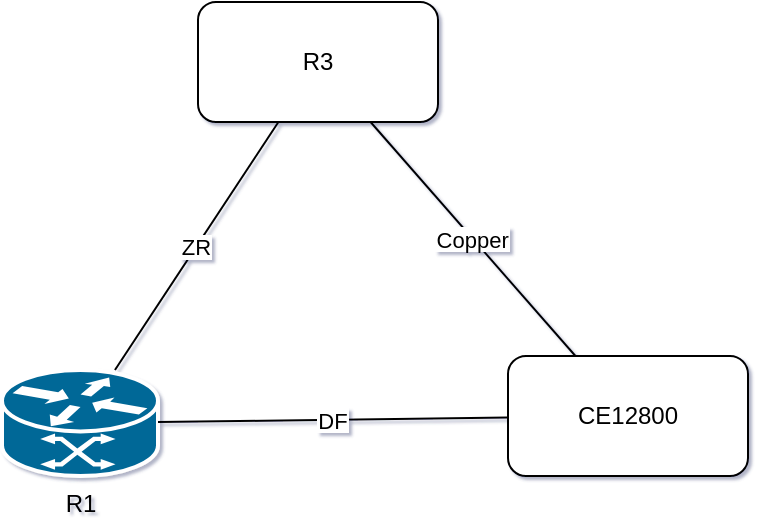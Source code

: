 <mxfile compressed="false" version="15.1.3" type="device">
  <diagram id="Page-2" name="Page-2">
    <mxGraphModel dx="852" dy="494" grid="1" gridSize="10" guides="1" tooltips="1" connect="1" arrows="1" fold="1" page="1" pageScale="1" pageWidth="827" pageHeight="1169" math="0" shadow="1">
      <root>
        <mxCell id="0" />
        <mxCell id="1" parent="0" />
        <object label="R1" id="a">
          <mxCell style="shape=mxgraph.cisco.routers.atm_router;html=1;pointerEvents=1;dashed=0;fillColor=#036897;strokeColor=#ffffff;strokeWidth=2;verticalLabelPosition=bottom;verticalAlign=top;align=center;outlineConnect=0;" parent="1" vertex="1">
            <mxGeometry x="101" y="192" width="78" height="53" as="geometry" />
          </mxCell>
        </object>
        <object label="CE12800" id="R2">
          <mxCell style="rounded=1;whiteSpace=wrap;html=1;" parent="1" vertex="1">
            <mxGeometry x="354" y="185" width="120" height="60" as="geometry" />
          </mxCell>
        </object>
        <object label="R3" make="VendorX" role="access" id="c">
          <mxCell style="rounded=1;whiteSpace=wrap;html=1;" parent="1" vertex="1">
            <mxGeometry x="199" y="8" width="120" height="60" as="geometry" />
          </mxCell>
        </object>
        <object label="DF" role="uplink" id="2a48e71e70a2c1a486378f1f32e9009a">
          <mxCell style="endArrow=none;" parent="1" source="a" target="R2" edge="1">
            <mxGeometry relative="1" as="geometry" />
          </mxCell>
        </object>
        <object label="Copper" id="e61b7fe23faae730f87ef0ee21500745">
          <mxCell style="endArrow=none;" parent="1" source="R2" target="c" edge="1">
            <mxGeometry relative="1" as="geometry" />
          </mxCell>
        </object>
        <object label="ZR" id="714c4296dcfe8810cf4181174b56fb51">
          <mxCell style="endArrow=none;" parent="1" source="c" target="a" edge="1">
            <mxGeometry relative="1" as="geometry" />
          </mxCell>
        </object>
      </root>
    </mxGraphModel>
  </diagram>
</mxfile>
